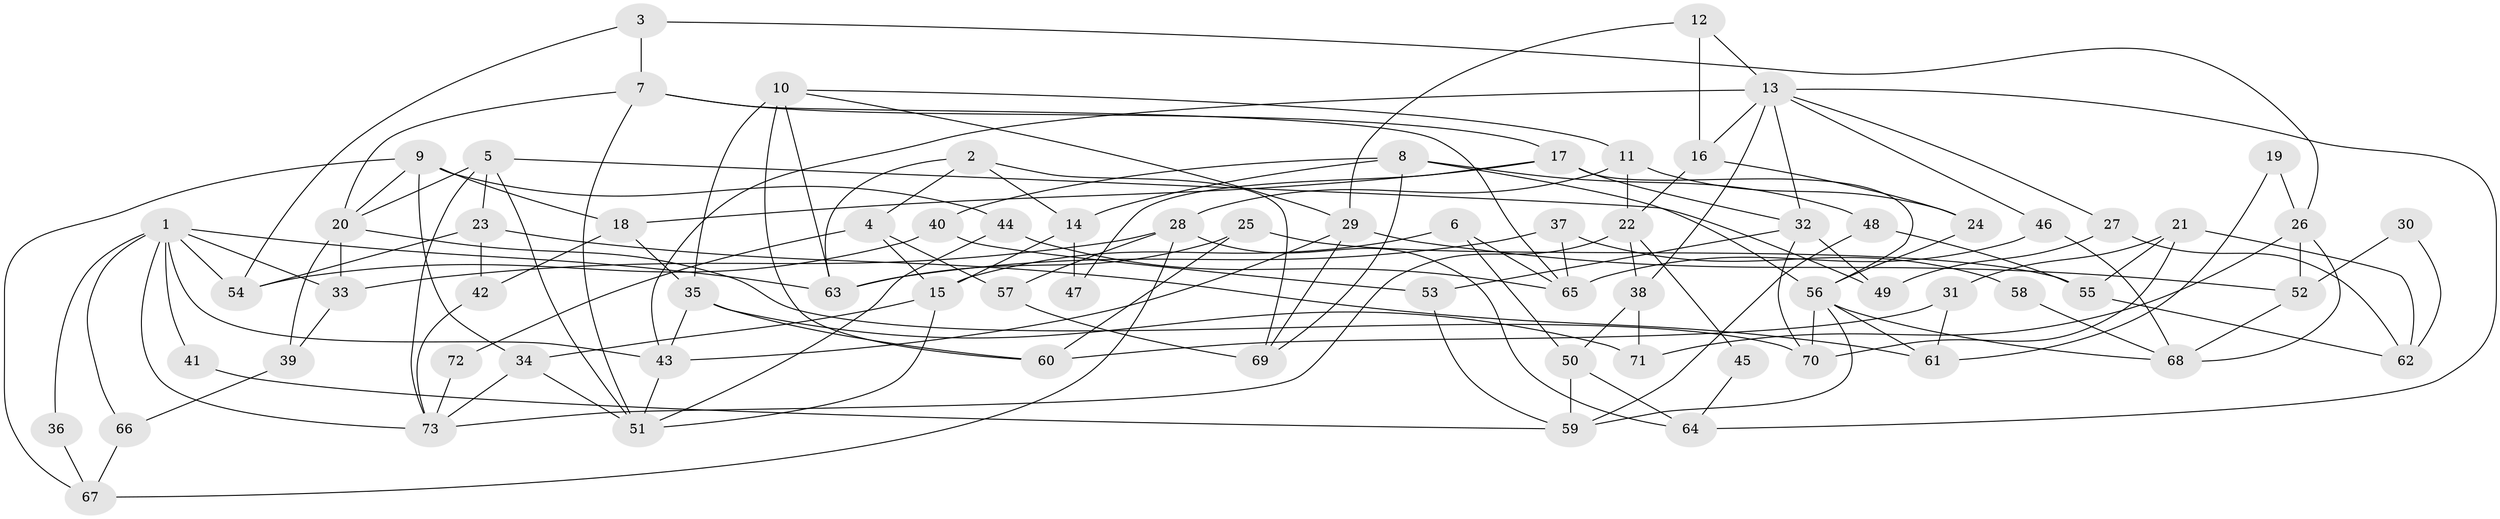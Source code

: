 // Generated by graph-tools (version 1.1) at 2025/51/03/09/25 04:51:57]
// undirected, 73 vertices, 146 edges
graph export_dot {
graph [start="1"]
  node [color=gray90,style=filled];
  1;
  2;
  3;
  4;
  5;
  6;
  7;
  8;
  9;
  10;
  11;
  12;
  13;
  14;
  15;
  16;
  17;
  18;
  19;
  20;
  21;
  22;
  23;
  24;
  25;
  26;
  27;
  28;
  29;
  30;
  31;
  32;
  33;
  34;
  35;
  36;
  37;
  38;
  39;
  40;
  41;
  42;
  43;
  44;
  45;
  46;
  47;
  48;
  49;
  50;
  51;
  52;
  53;
  54;
  55;
  56;
  57;
  58;
  59;
  60;
  61;
  62;
  63;
  64;
  65;
  66;
  67;
  68;
  69;
  70;
  71;
  72;
  73;
  1 -- 43;
  1 -- 73;
  1 -- 33;
  1 -- 36;
  1 -- 41;
  1 -- 54;
  1 -- 63;
  1 -- 66;
  2 -- 14;
  2 -- 63;
  2 -- 4;
  2 -- 69;
  3 -- 54;
  3 -- 26;
  3 -- 7;
  4 -- 15;
  4 -- 57;
  4 -- 72;
  5 -- 20;
  5 -- 73;
  5 -- 23;
  5 -- 49;
  5 -- 51;
  6 -- 15;
  6 -- 50;
  6 -- 65;
  7 -- 51;
  7 -- 17;
  7 -- 20;
  7 -- 65;
  8 -- 56;
  8 -- 69;
  8 -- 14;
  8 -- 40;
  8 -- 48;
  9 -- 67;
  9 -- 44;
  9 -- 18;
  9 -- 20;
  9 -- 34;
  10 -- 60;
  10 -- 29;
  10 -- 11;
  10 -- 35;
  10 -- 63;
  11 -- 22;
  11 -- 24;
  11 -- 28;
  12 -- 29;
  12 -- 13;
  12 -- 16;
  13 -- 46;
  13 -- 32;
  13 -- 16;
  13 -- 27;
  13 -- 38;
  13 -- 43;
  13 -- 64;
  14 -- 15;
  14 -- 47;
  15 -- 34;
  15 -- 51;
  16 -- 22;
  16 -- 24;
  17 -- 56;
  17 -- 18;
  17 -- 32;
  17 -- 47;
  18 -- 35;
  18 -- 42;
  19 -- 61;
  19 -- 26;
  20 -- 33;
  20 -- 39;
  20 -- 70;
  21 -- 55;
  21 -- 70;
  21 -- 31;
  21 -- 62;
  22 -- 38;
  22 -- 45;
  22 -- 73;
  23 -- 42;
  23 -- 54;
  23 -- 61;
  24 -- 56;
  25 -- 63;
  25 -- 60;
  25 -- 55;
  26 -- 52;
  26 -- 71;
  26 -- 68;
  27 -- 49;
  27 -- 62;
  28 -- 33;
  28 -- 57;
  28 -- 64;
  28 -- 67;
  29 -- 69;
  29 -- 43;
  29 -- 52;
  30 -- 52;
  30 -- 62;
  31 -- 61;
  31 -- 60;
  32 -- 70;
  32 -- 49;
  32 -- 53;
  33 -- 39;
  34 -- 51;
  34 -- 73;
  35 -- 43;
  35 -- 60;
  35 -- 71;
  36 -- 67;
  37 -- 63;
  37 -- 65;
  37 -- 58;
  38 -- 50;
  38 -- 71;
  39 -- 66;
  40 -- 54;
  40 -- 53;
  41 -- 59;
  42 -- 73;
  43 -- 51;
  44 -- 65;
  44 -- 51;
  45 -- 64;
  46 -- 65;
  46 -- 68;
  48 -- 55;
  48 -- 59;
  50 -- 64;
  50 -- 59;
  52 -- 68;
  53 -- 59;
  55 -- 62;
  56 -- 59;
  56 -- 61;
  56 -- 68;
  56 -- 70;
  57 -- 69;
  58 -- 68;
  66 -- 67;
  72 -- 73;
}
